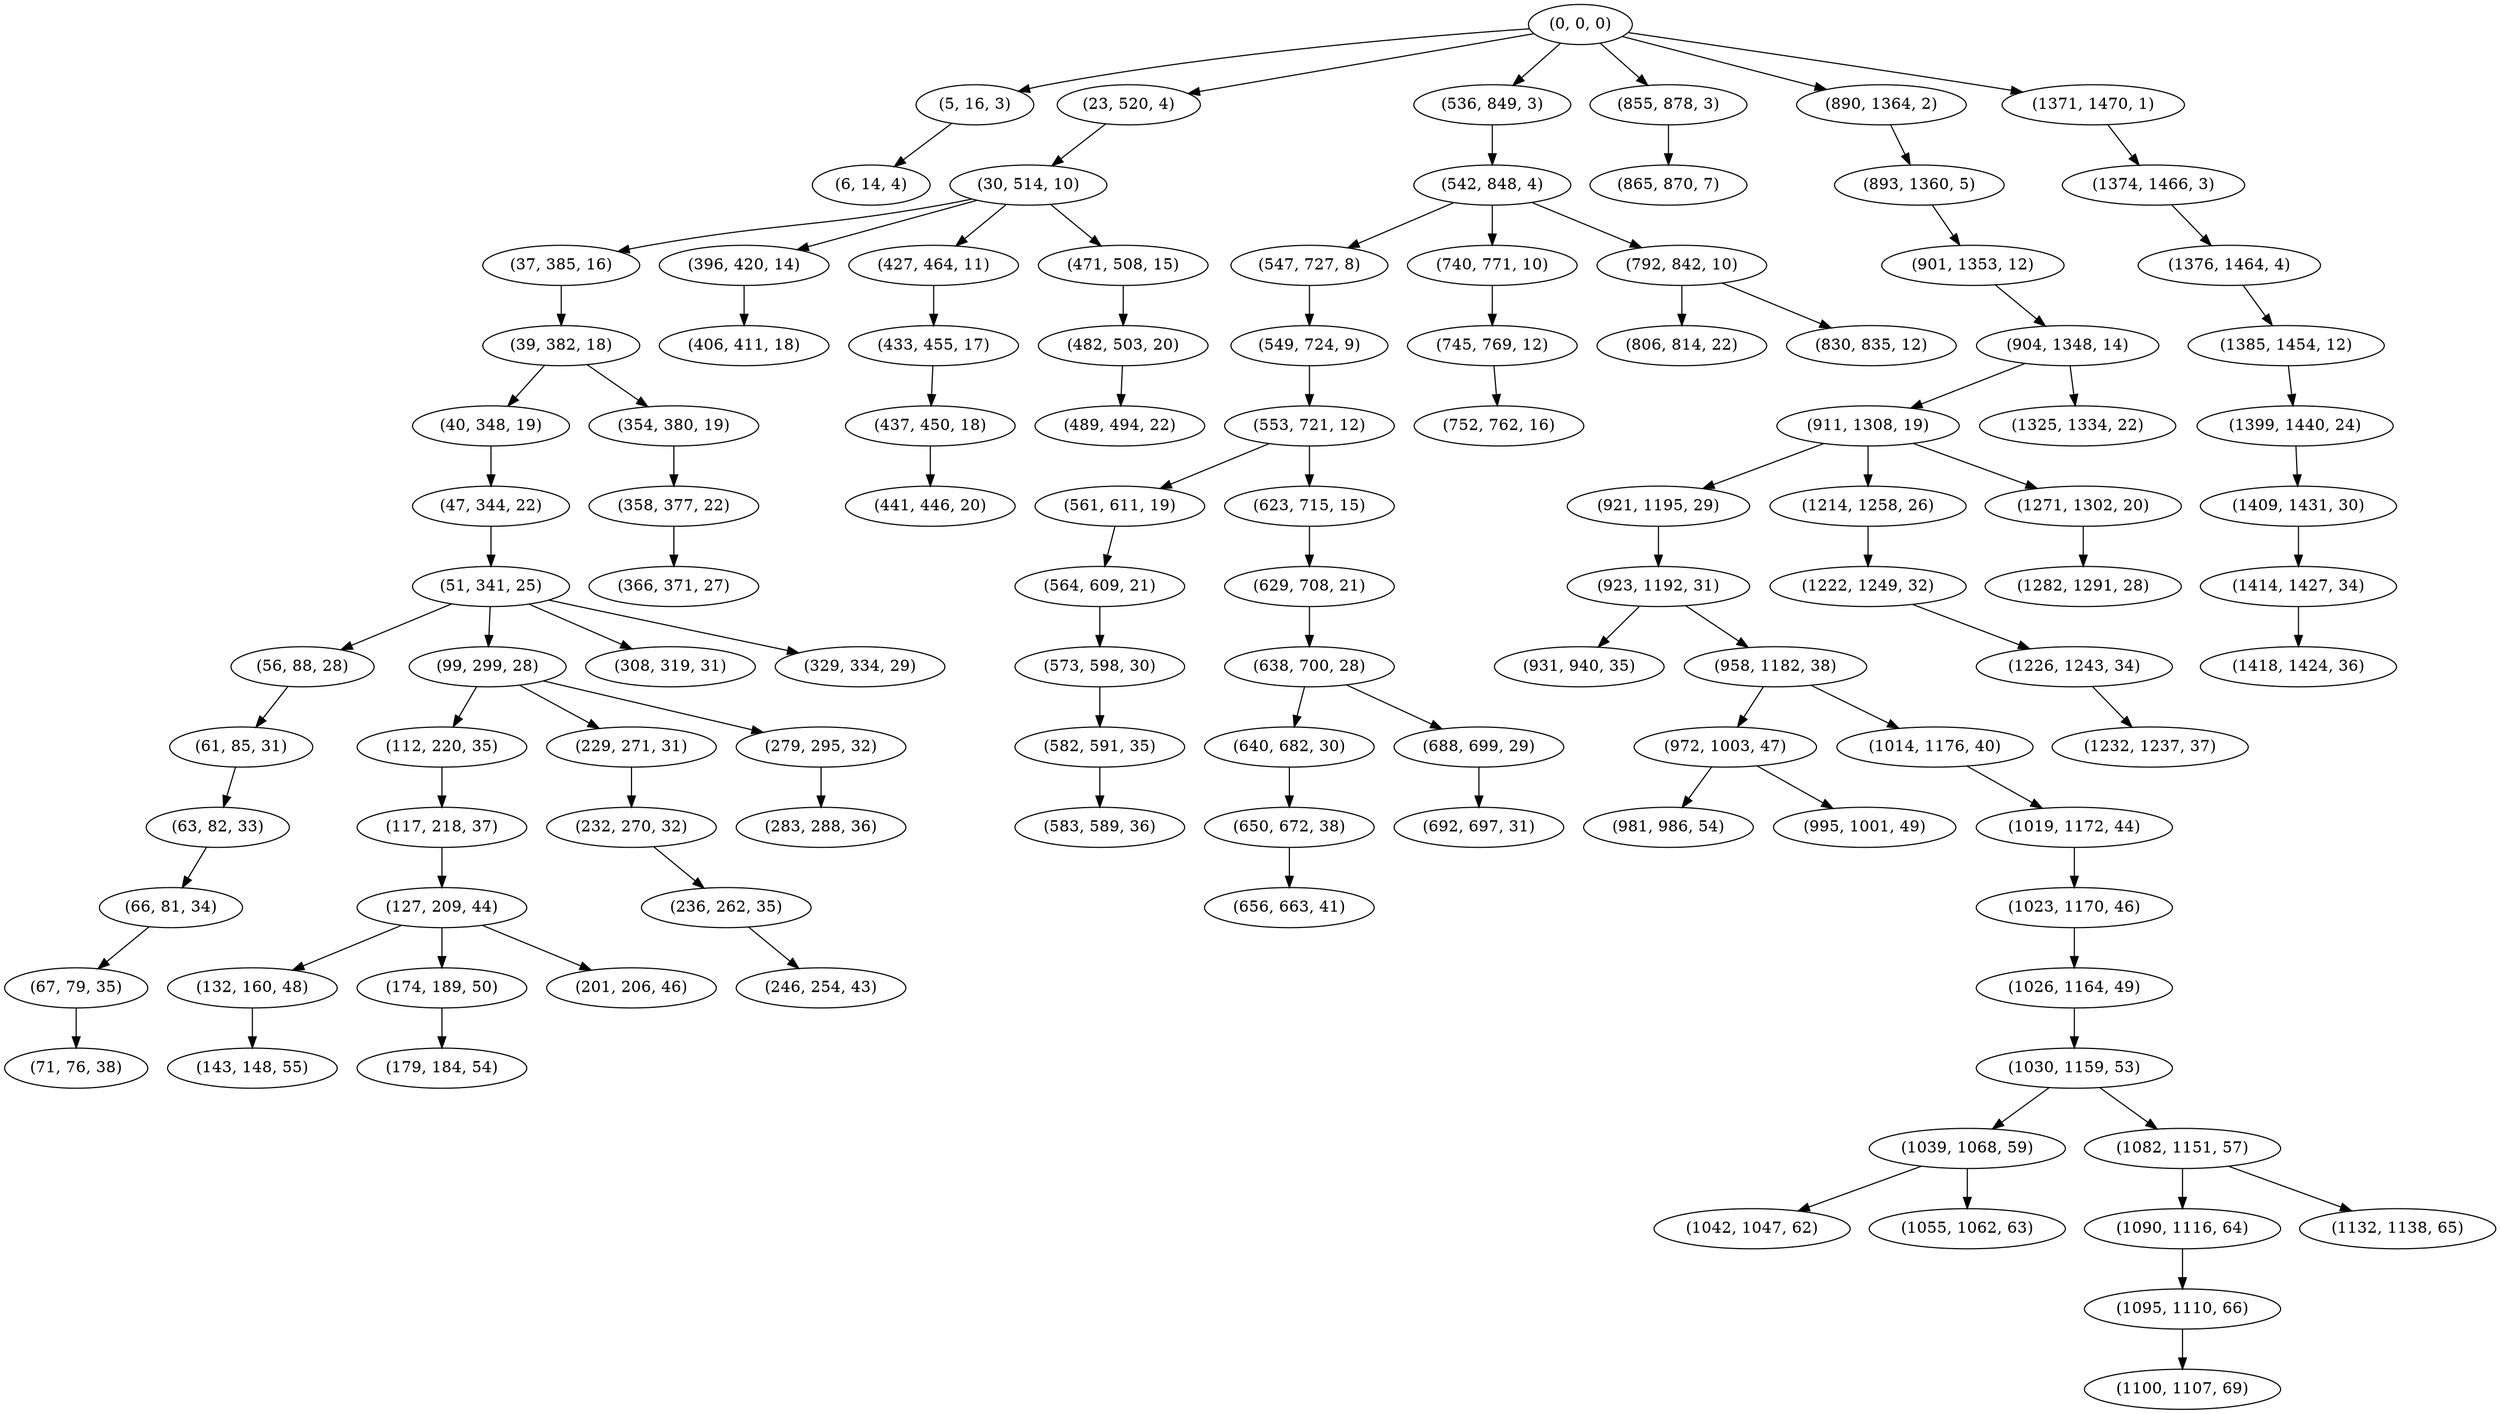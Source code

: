 digraph tree {
    "(0, 0, 0)";
    "(5, 16, 3)";
    "(6, 14, 4)";
    "(23, 520, 4)";
    "(30, 514, 10)";
    "(37, 385, 16)";
    "(39, 382, 18)";
    "(40, 348, 19)";
    "(47, 344, 22)";
    "(51, 341, 25)";
    "(56, 88, 28)";
    "(61, 85, 31)";
    "(63, 82, 33)";
    "(66, 81, 34)";
    "(67, 79, 35)";
    "(71, 76, 38)";
    "(99, 299, 28)";
    "(112, 220, 35)";
    "(117, 218, 37)";
    "(127, 209, 44)";
    "(132, 160, 48)";
    "(143, 148, 55)";
    "(174, 189, 50)";
    "(179, 184, 54)";
    "(201, 206, 46)";
    "(229, 271, 31)";
    "(232, 270, 32)";
    "(236, 262, 35)";
    "(246, 254, 43)";
    "(279, 295, 32)";
    "(283, 288, 36)";
    "(308, 319, 31)";
    "(329, 334, 29)";
    "(354, 380, 19)";
    "(358, 377, 22)";
    "(366, 371, 27)";
    "(396, 420, 14)";
    "(406, 411, 18)";
    "(427, 464, 11)";
    "(433, 455, 17)";
    "(437, 450, 18)";
    "(441, 446, 20)";
    "(471, 508, 15)";
    "(482, 503, 20)";
    "(489, 494, 22)";
    "(536, 849, 3)";
    "(542, 848, 4)";
    "(547, 727, 8)";
    "(549, 724, 9)";
    "(553, 721, 12)";
    "(561, 611, 19)";
    "(564, 609, 21)";
    "(573, 598, 30)";
    "(582, 591, 35)";
    "(583, 589, 36)";
    "(623, 715, 15)";
    "(629, 708, 21)";
    "(638, 700, 28)";
    "(640, 682, 30)";
    "(650, 672, 38)";
    "(656, 663, 41)";
    "(688, 699, 29)";
    "(692, 697, 31)";
    "(740, 771, 10)";
    "(745, 769, 12)";
    "(752, 762, 16)";
    "(792, 842, 10)";
    "(806, 814, 22)";
    "(830, 835, 12)";
    "(855, 878, 3)";
    "(865, 870, 7)";
    "(890, 1364, 2)";
    "(893, 1360, 5)";
    "(901, 1353, 12)";
    "(904, 1348, 14)";
    "(911, 1308, 19)";
    "(921, 1195, 29)";
    "(923, 1192, 31)";
    "(931, 940, 35)";
    "(958, 1182, 38)";
    "(972, 1003, 47)";
    "(981, 986, 54)";
    "(995, 1001, 49)";
    "(1014, 1176, 40)";
    "(1019, 1172, 44)";
    "(1023, 1170, 46)";
    "(1026, 1164, 49)";
    "(1030, 1159, 53)";
    "(1039, 1068, 59)";
    "(1042, 1047, 62)";
    "(1055, 1062, 63)";
    "(1082, 1151, 57)";
    "(1090, 1116, 64)";
    "(1095, 1110, 66)";
    "(1100, 1107, 69)";
    "(1132, 1138, 65)";
    "(1214, 1258, 26)";
    "(1222, 1249, 32)";
    "(1226, 1243, 34)";
    "(1232, 1237, 37)";
    "(1271, 1302, 20)";
    "(1282, 1291, 28)";
    "(1325, 1334, 22)";
    "(1371, 1470, 1)";
    "(1374, 1466, 3)";
    "(1376, 1464, 4)";
    "(1385, 1454, 12)";
    "(1399, 1440, 24)";
    "(1409, 1431, 30)";
    "(1414, 1427, 34)";
    "(1418, 1424, 36)";
    "(0, 0, 0)" -> "(5, 16, 3)";
    "(0, 0, 0)" -> "(23, 520, 4)";
    "(0, 0, 0)" -> "(536, 849, 3)";
    "(0, 0, 0)" -> "(855, 878, 3)";
    "(0, 0, 0)" -> "(890, 1364, 2)";
    "(0, 0, 0)" -> "(1371, 1470, 1)";
    "(5, 16, 3)" -> "(6, 14, 4)";
    "(23, 520, 4)" -> "(30, 514, 10)";
    "(30, 514, 10)" -> "(37, 385, 16)";
    "(30, 514, 10)" -> "(396, 420, 14)";
    "(30, 514, 10)" -> "(427, 464, 11)";
    "(30, 514, 10)" -> "(471, 508, 15)";
    "(37, 385, 16)" -> "(39, 382, 18)";
    "(39, 382, 18)" -> "(40, 348, 19)";
    "(39, 382, 18)" -> "(354, 380, 19)";
    "(40, 348, 19)" -> "(47, 344, 22)";
    "(47, 344, 22)" -> "(51, 341, 25)";
    "(51, 341, 25)" -> "(56, 88, 28)";
    "(51, 341, 25)" -> "(99, 299, 28)";
    "(51, 341, 25)" -> "(308, 319, 31)";
    "(51, 341, 25)" -> "(329, 334, 29)";
    "(56, 88, 28)" -> "(61, 85, 31)";
    "(61, 85, 31)" -> "(63, 82, 33)";
    "(63, 82, 33)" -> "(66, 81, 34)";
    "(66, 81, 34)" -> "(67, 79, 35)";
    "(67, 79, 35)" -> "(71, 76, 38)";
    "(99, 299, 28)" -> "(112, 220, 35)";
    "(99, 299, 28)" -> "(229, 271, 31)";
    "(99, 299, 28)" -> "(279, 295, 32)";
    "(112, 220, 35)" -> "(117, 218, 37)";
    "(117, 218, 37)" -> "(127, 209, 44)";
    "(127, 209, 44)" -> "(132, 160, 48)";
    "(127, 209, 44)" -> "(174, 189, 50)";
    "(127, 209, 44)" -> "(201, 206, 46)";
    "(132, 160, 48)" -> "(143, 148, 55)";
    "(174, 189, 50)" -> "(179, 184, 54)";
    "(229, 271, 31)" -> "(232, 270, 32)";
    "(232, 270, 32)" -> "(236, 262, 35)";
    "(236, 262, 35)" -> "(246, 254, 43)";
    "(279, 295, 32)" -> "(283, 288, 36)";
    "(354, 380, 19)" -> "(358, 377, 22)";
    "(358, 377, 22)" -> "(366, 371, 27)";
    "(396, 420, 14)" -> "(406, 411, 18)";
    "(427, 464, 11)" -> "(433, 455, 17)";
    "(433, 455, 17)" -> "(437, 450, 18)";
    "(437, 450, 18)" -> "(441, 446, 20)";
    "(471, 508, 15)" -> "(482, 503, 20)";
    "(482, 503, 20)" -> "(489, 494, 22)";
    "(536, 849, 3)" -> "(542, 848, 4)";
    "(542, 848, 4)" -> "(547, 727, 8)";
    "(542, 848, 4)" -> "(740, 771, 10)";
    "(542, 848, 4)" -> "(792, 842, 10)";
    "(547, 727, 8)" -> "(549, 724, 9)";
    "(549, 724, 9)" -> "(553, 721, 12)";
    "(553, 721, 12)" -> "(561, 611, 19)";
    "(553, 721, 12)" -> "(623, 715, 15)";
    "(561, 611, 19)" -> "(564, 609, 21)";
    "(564, 609, 21)" -> "(573, 598, 30)";
    "(573, 598, 30)" -> "(582, 591, 35)";
    "(582, 591, 35)" -> "(583, 589, 36)";
    "(623, 715, 15)" -> "(629, 708, 21)";
    "(629, 708, 21)" -> "(638, 700, 28)";
    "(638, 700, 28)" -> "(640, 682, 30)";
    "(638, 700, 28)" -> "(688, 699, 29)";
    "(640, 682, 30)" -> "(650, 672, 38)";
    "(650, 672, 38)" -> "(656, 663, 41)";
    "(688, 699, 29)" -> "(692, 697, 31)";
    "(740, 771, 10)" -> "(745, 769, 12)";
    "(745, 769, 12)" -> "(752, 762, 16)";
    "(792, 842, 10)" -> "(806, 814, 22)";
    "(792, 842, 10)" -> "(830, 835, 12)";
    "(855, 878, 3)" -> "(865, 870, 7)";
    "(890, 1364, 2)" -> "(893, 1360, 5)";
    "(893, 1360, 5)" -> "(901, 1353, 12)";
    "(901, 1353, 12)" -> "(904, 1348, 14)";
    "(904, 1348, 14)" -> "(911, 1308, 19)";
    "(904, 1348, 14)" -> "(1325, 1334, 22)";
    "(911, 1308, 19)" -> "(921, 1195, 29)";
    "(911, 1308, 19)" -> "(1214, 1258, 26)";
    "(911, 1308, 19)" -> "(1271, 1302, 20)";
    "(921, 1195, 29)" -> "(923, 1192, 31)";
    "(923, 1192, 31)" -> "(931, 940, 35)";
    "(923, 1192, 31)" -> "(958, 1182, 38)";
    "(958, 1182, 38)" -> "(972, 1003, 47)";
    "(958, 1182, 38)" -> "(1014, 1176, 40)";
    "(972, 1003, 47)" -> "(981, 986, 54)";
    "(972, 1003, 47)" -> "(995, 1001, 49)";
    "(1014, 1176, 40)" -> "(1019, 1172, 44)";
    "(1019, 1172, 44)" -> "(1023, 1170, 46)";
    "(1023, 1170, 46)" -> "(1026, 1164, 49)";
    "(1026, 1164, 49)" -> "(1030, 1159, 53)";
    "(1030, 1159, 53)" -> "(1039, 1068, 59)";
    "(1030, 1159, 53)" -> "(1082, 1151, 57)";
    "(1039, 1068, 59)" -> "(1042, 1047, 62)";
    "(1039, 1068, 59)" -> "(1055, 1062, 63)";
    "(1082, 1151, 57)" -> "(1090, 1116, 64)";
    "(1082, 1151, 57)" -> "(1132, 1138, 65)";
    "(1090, 1116, 64)" -> "(1095, 1110, 66)";
    "(1095, 1110, 66)" -> "(1100, 1107, 69)";
    "(1214, 1258, 26)" -> "(1222, 1249, 32)";
    "(1222, 1249, 32)" -> "(1226, 1243, 34)";
    "(1226, 1243, 34)" -> "(1232, 1237, 37)";
    "(1271, 1302, 20)" -> "(1282, 1291, 28)";
    "(1371, 1470, 1)" -> "(1374, 1466, 3)";
    "(1374, 1466, 3)" -> "(1376, 1464, 4)";
    "(1376, 1464, 4)" -> "(1385, 1454, 12)";
    "(1385, 1454, 12)" -> "(1399, 1440, 24)";
    "(1399, 1440, 24)" -> "(1409, 1431, 30)";
    "(1409, 1431, 30)" -> "(1414, 1427, 34)";
    "(1414, 1427, 34)" -> "(1418, 1424, 36)";
}
